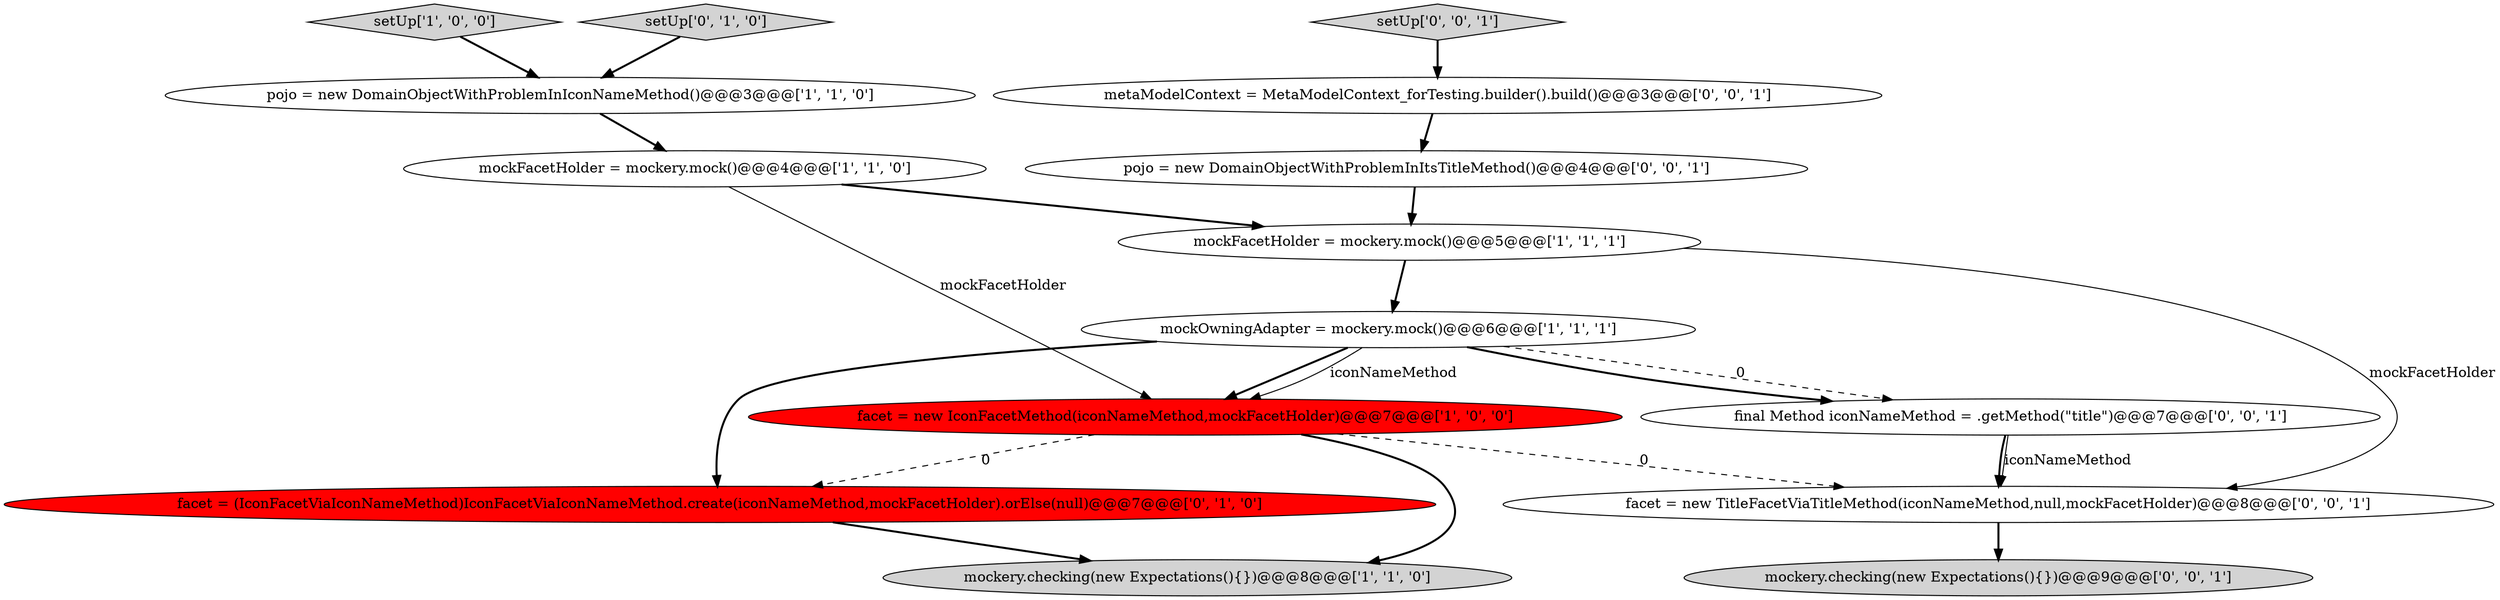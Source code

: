 digraph {
6 [style = filled, label = "mockOwningAdapter = mockery.mock()@@@6@@@['1', '1', '1']", fillcolor = white, shape = ellipse image = "AAA0AAABBB1BBB"];
9 [style = filled, label = "mockery.checking(new Expectations(){})@@@9@@@['0', '0', '1']", fillcolor = lightgray, shape = ellipse image = "AAA0AAABBB3BBB"];
4 [style = filled, label = "mockFacetHolder = mockery.mock()@@@5@@@['1', '1', '1']", fillcolor = white, shape = ellipse image = "AAA0AAABBB1BBB"];
3 [style = filled, label = "facet = new IconFacetMethod(iconNameMethod,mockFacetHolder)@@@7@@@['1', '0', '0']", fillcolor = red, shape = ellipse image = "AAA1AAABBB1BBB"];
11 [style = filled, label = "pojo = new DomainObjectWithProblemInItsTitleMethod()@@@4@@@['0', '0', '1']", fillcolor = white, shape = ellipse image = "AAA0AAABBB3BBB"];
5 [style = filled, label = "setUp['1', '0', '0']", fillcolor = lightgray, shape = diamond image = "AAA0AAABBB1BBB"];
7 [style = filled, label = "setUp['0', '1', '0']", fillcolor = lightgray, shape = diamond image = "AAA0AAABBB2BBB"];
8 [style = filled, label = "facet = (IconFacetViaIconNameMethod)IconFacetViaIconNameMethod.create(iconNameMethod,mockFacetHolder).orElse(null)@@@7@@@['0', '1', '0']", fillcolor = red, shape = ellipse image = "AAA1AAABBB2BBB"];
10 [style = filled, label = "metaModelContext = MetaModelContext_forTesting.builder().build()@@@3@@@['0', '0', '1']", fillcolor = white, shape = ellipse image = "AAA0AAABBB3BBB"];
0 [style = filled, label = "mockery.checking(new Expectations(){})@@@8@@@['1', '1', '0']", fillcolor = lightgray, shape = ellipse image = "AAA0AAABBB1BBB"];
1 [style = filled, label = "mockFacetHolder = mockery.mock()@@@4@@@['1', '1', '0']", fillcolor = white, shape = ellipse image = "AAA0AAABBB1BBB"];
2 [style = filled, label = "pojo = new DomainObjectWithProblemInIconNameMethod()@@@3@@@['1', '1', '0']", fillcolor = white, shape = ellipse image = "AAA0AAABBB1BBB"];
14 [style = filled, label = "facet = new TitleFacetViaTitleMethod(iconNameMethod,null,mockFacetHolder)@@@8@@@['0', '0', '1']", fillcolor = white, shape = ellipse image = "AAA0AAABBB3BBB"];
13 [style = filled, label = "final Method iconNameMethod = .getMethod(\"title\")@@@7@@@['0', '0', '1']", fillcolor = white, shape = ellipse image = "AAA0AAABBB3BBB"];
12 [style = filled, label = "setUp['0', '0', '1']", fillcolor = lightgray, shape = diamond image = "AAA0AAABBB3BBB"];
6->3 [style = bold, label=""];
1->4 [style = bold, label=""];
4->6 [style = bold, label=""];
2->1 [style = bold, label=""];
1->3 [style = solid, label="mockFacetHolder"];
11->4 [style = bold, label=""];
6->3 [style = solid, label="iconNameMethod"];
3->0 [style = bold, label=""];
8->0 [style = bold, label=""];
5->2 [style = bold, label=""];
12->10 [style = bold, label=""];
6->13 [style = dashed, label="0"];
7->2 [style = bold, label=""];
6->13 [style = bold, label=""];
6->8 [style = bold, label=""];
3->8 [style = dashed, label="0"];
4->14 [style = solid, label="mockFacetHolder"];
14->9 [style = bold, label=""];
3->14 [style = dashed, label="0"];
13->14 [style = solid, label="iconNameMethod"];
13->14 [style = bold, label=""];
10->11 [style = bold, label=""];
}

